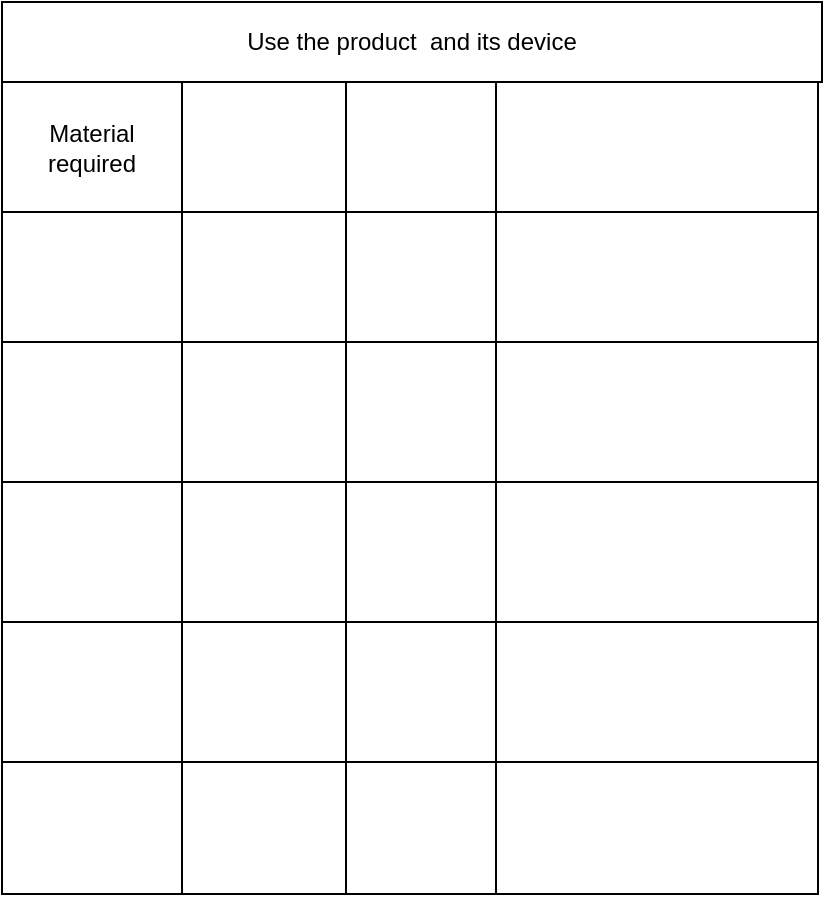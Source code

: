 <mxfile version="15.0.3" type="github">
  <diagram id="a6VIx9ucrWGYe5ypMAqB" name="Page-1">
    <mxGraphModel dx="1666" dy="831" grid="1" gridSize="10" guides="1" tooltips="1" connect="1" arrows="1" fold="1" page="1" pageScale="1" pageWidth="827" pageHeight="1169" math="0" shadow="0">
      <root>
        <mxCell id="0" />
        <mxCell id="1" parent="0" />
        <mxCell id="nCAPdkpTe8bxL9-cL_qJ-1" value="" style="shape=table;startSize=0;container=1;collapsible=0;childLayout=tableLayout;" vertex="1" parent="1">
          <mxGeometry x="110" y="250" width="408" height="406" as="geometry" />
        </mxCell>
        <mxCell id="nCAPdkpTe8bxL9-cL_qJ-2" value="" style="shape=partialRectangle;collapsible=0;dropTarget=0;pointerEvents=0;fillColor=none;top=0;left=0;bottom=0;right=0;points=[[0,0.5],[1,0.5]];portConstraint=eastwest;" vertex="1" parent="nCAPdkpTe8bxL9-cL_qJ-1">
          <mxGeometry width="408" height="65" as="geometry" />
        </mxCell>
        <mxCell id="nCAPdkpTe8bxL9-cL_qJ-3" value="Material required" style="shape=partialRectangle;html=1;whiteSpace=wrap;connectable=0;overflow=hidden;fillColor=none;top=0;left=0;bottom=0;right=0;" vertex="1" parent="nCAPdkpTe8bxL9-cL_qJ-2">
          <mxGeometry width="90" height="65" as="geometry" />
        </mxCell>
        <mxCell id="nCAPdkpTe8bxL9-cL_qJ-4" value="" style="shape=partialRectangle;html=1;whiteSpace=wrap;connectable=0;overflow=hidden;fillColor=none;top=0;left=0;bottom=0;right=0;" vertex="1" parent="nCAPdkpTe8bxL9-cL_qJ-2">
          <mxGeometry x="90" width="82" height="65" as="geometry" />
        </mxCell>
        <mxCell id="nCAPdkpTe8bxL9-cL_qJ-5" value="" style="shape=partialRectangle;html=1;whiteSpace=wrap;connectable=0;overflow=hidden;fillColor=none;top=0;left=0;bottom=0;right=0;" vertex="1" parent="nCAPdkpTe8bxL9-cL_qJ-2">
          <mxGeometry x="172" width="75" height="65" as="geometry" />
        </mxCell>
        <mxCell id="nCAPdkpTe8bxL9-cL_qJ-6" value="" style="shape=partialRectangle;html=1;whiteSpace=wrap;connectable=0;overflow=hidden;fillColor=none;top=0;left=0;bottom=0;right=0;" vertex="1" parent="nCAPdkpTe8bxL9-cL_qJ-2">
          <mxGeometry x="247" width="161" height="65" as="geometry" />
        </mxCell>
        <mxCell id="nCAPdkpTe8bxL9-cL_qJ-7" style="shape=partialRectangle;collapsible=0;dropTarget=0;pointerEvents=0;fillColor=none;top=0;left=0;bottom=0;right=0;points=[[0,0.5],[1,0.5]];portConstraint=eastwest;" vertex="1" parent="nCAPdkpTe8bxL9-cL_qJ-1">
          <mxGeometry y="65" width="408" height="65" as="geometry" />
        </mxCell>
        <mxCell id="nCAPdkpTe8bxL9-cL_qJ-8" value="" style="shape=partialRectangle;html=1;whiteSpace=wrap;connectable=0;overflow=hidden;fillColor=none;top=0;left=0;bottom=0;right=0;" vertex="1" parent="nCAPdkpTe8bxL9-cL_qJ-7">
          <mxGeometry width="90" height="65" as="geometry" />
        </mxCell>
        <mxCell id="nCAPdkpTe8bxL9-cL_qJ-9" style="shape=partialRectangle;html=1;whiteSpace=wrap;connectable=0;overflow=hidden;fillColor=none;top=0;left=0;bottom=0;right=0;" vertex="1" parent="nCAPdkpTe8bxL9-cL_qJ-7">
          <mxGeometry x="90" width="82" height="65" as="geometry" />
        </mxCell>
        <mxCell id="nCAPdkpTe8bxL9-cL_qJ-10" style="shape=partialRectangle;html=1;whiteSpace=wrap;connectable=0;overflow=hidden;fillColor=none;top=0;left=0;bottom=0;right=0;" vertex="1" parent="nCAPdkpTe8bxL9-cL_qJ-7">
          <mxGeometry x="172" width="75" height="65" as="geometry" />
        </mxCell>
        <mxCell id="nCAPdkpTe8bxL9-cL_qJ-11" style="shape=partialRectangle;html=1;whiteSpace=wrap;connectable=0;overflow=hidden;fillColor=none;top=0;left=0;bottom=0;right=0;" vertex="1" parent="nCAPdkpTe8bxL9-cL_qJ-7">
          <mxGeometry x="247" width="161" height="65" as="geometry" />
        </mxCell>
        <mxCell id="nCAPdkpTe8bxL9-cL_qJ-12" style="shape=partialRectangle;collapsible=0;dropTarget=0;pointerEvents=0;fillColor=none;top=0;left=0;bottom=0;right=0;points=[[0,0.5],[1,0.5]];portConstraint=eastwest;" vertex="1" parent="nCAPdkpTe8bxL9-cL_qJ-1">
          <mxGeometry y="130" width="408" height="70" as="geometry" />
        </mxCell>
        <mxCell id="nCAPdkpTe8bxL9-cL_qJ-13" value="" style="shape=partialRectangle;html=1;whiteSpace=wrap;connectable=0;overflow=hidden;fillColor=none;top=0;left=0;bottom=0;right=0;" vertex="1" parent="nCAPdkpTe8bxL9-cL_qJ-12">
          <mxGeometry width="90" height="70" as="geometry" />
        </mxCell>
        <mxCell id="nCAPdkpTe8bxL9-cL_qJ-14" style="shape=partialRectangle;html=1;whiteSpace=wrap;connectable=0;overflow=hidden;fillColor=none;top=0;left=0;bottom=0;right=0;" vertex="1" parent="nCAPdkpTe8bxL9-cL_qJ-12">
          <mxGeometry x="90" width="82" height="70" as="geometry" />
        </mxCell>
        <mxCell id="nCAPdkpTe8bxL9-cL_qJ-15" style="shape=partialRectangle;html=1;whiteSpace=wrap;connectable=0;overflow=hidden;fillColor=none;top=0;left=0;bottom=0;right=0;" vertex="1" parent="nCAPdkpTe8bxL9-cL_qJ-12">
          <mxGeometry x="172" width="75" height="70" as="geometry" />
        </mxCell>
        <mxCell id="nCAPdkpTe8bxL9-cL_qJ-16" style="shape=partialRectangle;html=1;whiteSpace=wrap;connectable=0;overflow=hidden;fillColor=none;top=0;left=0;bottom=0;right=0;" vertex="1" parent="nCAPdkpTe8bxL9-cL_qJ-12">
          <mxGeometry x="247" width="161" height="70" as="geometry" />
        </mxCell>
        <mxCell id="nCAPdkpTe8bxL9-cL_qJ-17" value="" style="shape=partialRectangle;collapsible=0;dropTarget=0;pointerEvents=0;fillColor=none;top=0;left=0;bottom=0;right=0;points=[[0,0.5],[1,0.5]];portConstraint=eastwest;" vertex="1" parent="nCAPdkpTe8bxL9-cL_qJ-1">
          <mxGeometry y="200" width="408" height="70" as="geometry" />
        </mxCell>
        <mxCell id="nCAPdkpTe8bxL9-cL_qJ-18" value="" style="shape=partialRectangle;html=1;whiteSpace=wrap;connectable=0;overflow=hidden;fillColor=none;top=0;left=0;bottom=0;right=0;" vertex="1" parent="nCAPdkpTe8bxL9-cL_qJ-17">
          <mxGeometry width="90" height="70" as="geometry" />
        </mxCell>
        <mxCell id="nCAPdkpTe8bxL9-cL_qJ-19" value="" style="shape=partialRectangle;html=1;whiteSpace=wrap;connectable=0;overflow=hidden;fillColor=none;top=0;left=0;bottom=0;right=0;" vertex="1" parent="nCAPdkpTe8bxL9-cL_qJ-17">
          <mxGeometry x="90" width="82" height="70" as="geometry" />
        </mxCell>
        <mxCell id="nCAPdkpTe8bxL9-cL_qJ-20" value="" style="shape=partialRectangle;html=1;whiteSpace=wrap;connectable=0;overflow=hidden;fillColor=none;top=0;left=0;bottom=0;right=0;" vertex="1" parent="nCAPdkpTe8bxL9-cL_qJ-17">
          <mxGeometry x="172" width="75" height="70" as="geometry" />
        </mxCell>
        <mxCell id="nCAPdkpTe8bxL9-cL_qJ-21" value="" style="shape=partialRectangle;html=1;whiteSpace=wrap;connectable=0;overflow=hidden;fillColor=none;top=0;left=0;bottom=0;right=0;" vertex="1" parent="nCAPdkpTe8bxL9-cL_qJ-17">
          <mxGeometry x="247" width="161" height="70" as="geometry" />
        </mxCell>
        <mxCell id="nCAPdkpTe8bxL9-cL_qJ-22" value="" style="shape=partialRectangle;collapsible=0;dropTarget=0;pointerEvents=0;fillColor=none;top=0;left=0;bottom=0;right=0;points=[[0,0.5],[1,0.5]];portConstraint=eastwest;" vertex="1" parent="nCAPdkpTe8bxL9-cL_qJ-1">
          <mxGeometry y="270" width="408" height="70" as="geometry" />
        </mxCell>
        <mxCell id="nCAPdkpTe8bxL9-cL_qJ-23" value="" style="shape=partialRectangle;html=1;whiteSpace=wrap;connectable=0;overflow=hidden;fillColor=none;top=0;left=0;bottom=0;right=0;" vertex="1" parent="nCAPdkpTe8bxL9-cL_qJ-22">
          <mxGeometry width="90" height="70" as="geometry" />
        </mxCell>
        <mxCell id="nCAPdkpTe8bxL9-cL_qJ-24" value="" style="shape=partialRectangle;html=1;whiteSpace=wrap;connectable=0;overflow=hidden;fillColor=none;top=0;left=0;bottom=0;right=0;" vertex="1" parent="nCAPdkpTe8bxL9-cL_qJ-22">
          <mxGeometry x="90" width="82" height="70" as="geometry" />
        </mxCell>
        <mxCell id="nCAPdkpTe8bxL9-cL_qJ-25" value="" style="shape=partialRectangle;html=1;whiteSpace=wrap;connectable=0;overflow=hidden;fillColor=none;top=0;left=0;bottom=0;right=0;" vertex="1" parent="nCAPdkpTe8bxL9-cL_qJ-22">
          <mxGeometry x="172" width="75" height="70" as="geometry" />
        </mxCell>
        <mxCell id="nCAPdkpTe8bxL9-cL_qJ-26" value="" style="shape=partialRectangle;html=1;whiteSpace=wrap;connectable=0;overflow=hidden;fillColor=none;top=0;left=0;bottom=0;right=0;" vertex="1" parent="nCAPdkpTe8bxL9-cL_qJ-22">
          <mxGeometry x="247" width="161" height="70" as="geometry" />
        </mxCell>
        <mxCell id="nCAPdkpTe8bxL9-cL_qJ-27" value="" style="shape=partialRectangle;collapsible=0;dropTarget=0;pointerEvents=0;fillColor=none;top=0;left=0;bottom=0;right=0;points=[[0,0.5],[1,0.5]];portConstraint=eastwest;" vertex="1" parent="nCAPdkpTe8bxL9-cL_qJ-1">
          <mxGeometry y="340" width="408" height="66" as="geometry" />
        </mxCell>
        <mxCell id="nCAPdkpTe8bxL9-cL_qJ-28" value="" style="shape=partialRectangle;html=1;whiteSpace=wrap;connectable=0;overflow=hidden;fillColor=none;top=0;left=0;bottom=0;right=0;" vertex="1" parent="nCAPdkpTe8bxL9-cL_qJ-27">
          <mxGeometry width="90" height="66" as="geometry" />
        </mxCell>
        <mxCell id="nCAPdkpTe8bxL9-cL_qJ-29" value="" style="shape=partialRectangle;html=1;whiteSpace=wrap;connectable=0;overflow=hidden;fillColor=none;top=0;left=0;bottom=0;right=0;" vertex="1" parent="nCAPdkpTe8bxL9-cL_qJ-27">
          <mxGeometry x="90" width="82" height="66" as="geometry" />
        </mxCell>
        <mxCell id="nCAPdkpTe8bxL9-cL_qJ-30" value="" style="shape=partialRectangle;html=1;whiteSpace=wrap;connectable=0;overflow=hidden;fillColor=none;top=0;left=0;bottom=0;right=0;" vertex="1" parent="nCAPdkpTe8bxL9-cL_qJ-27">
          <mxGeometry x="172" width="75" height="66" as="geometry" />
        </mxCell>
        <mxCell id="nCAPdkpTe8bxL9-cL_qJ-31" value="" style="shape=partialRectangle;html=1;whiteSpace=wrap;connectable=0;overflow=hidden;fillColor=none;top=0;left=0;bottom=0;right=0;" vertex="1" parent="nCAPdkpTe8bxL9-cL_qJ-27">
          <mxGeometry x="247" width="161" height="66" as="geometry" />
        </mxCell>
        <mxCell id="nCAPdkpTe8bxL9-cL_qJ-81" value="" style="shape=table;startSize=0;container=1;collapsible=0;childLayout=tableLayout;" vertex="1" parent="1">
          <mxGeometry x="110" y="210" width="410" height="40" as="geometry" />
        </mxCell>
        <mxCell id="nCAPdkpTe8bxL9-cL_qJ-82" value="" style="shape=partialRectangle;collapsible=0;dropTarget=0;pointerEvents=0;fillColor=none;top=0;left=0;bottom=0;right=0;points=[[0,0.5],[1,0.5]];portConstraint=eastwest;" vertex="1" parent="nCAPdkpTe8bxL9-cL_qJ-81">
          <mxGeometry width="410" height="40" as="geometry" />
        </mxCell>
        <mxCell id="nCAPdkpTe8bxL9-cL_qJ-83" value="Use the product&amp;nbsp; and its device" style="shape=partialRectangle;html=1;whiteSpace=wrap;connectable=0;overflow=hidden;fillColor=none;top=0;left=0;bottom=0;right=0;pointerEvents=1;" vertex="1" parent="nCAPdkpTe8bxL9-cL_qJ-82">
          <mxGeometry width="410" height="40" as="geometry" />
        </mxCell>
      </root>
    </mxGraphModel>
  </diagram>
</mxfile>
